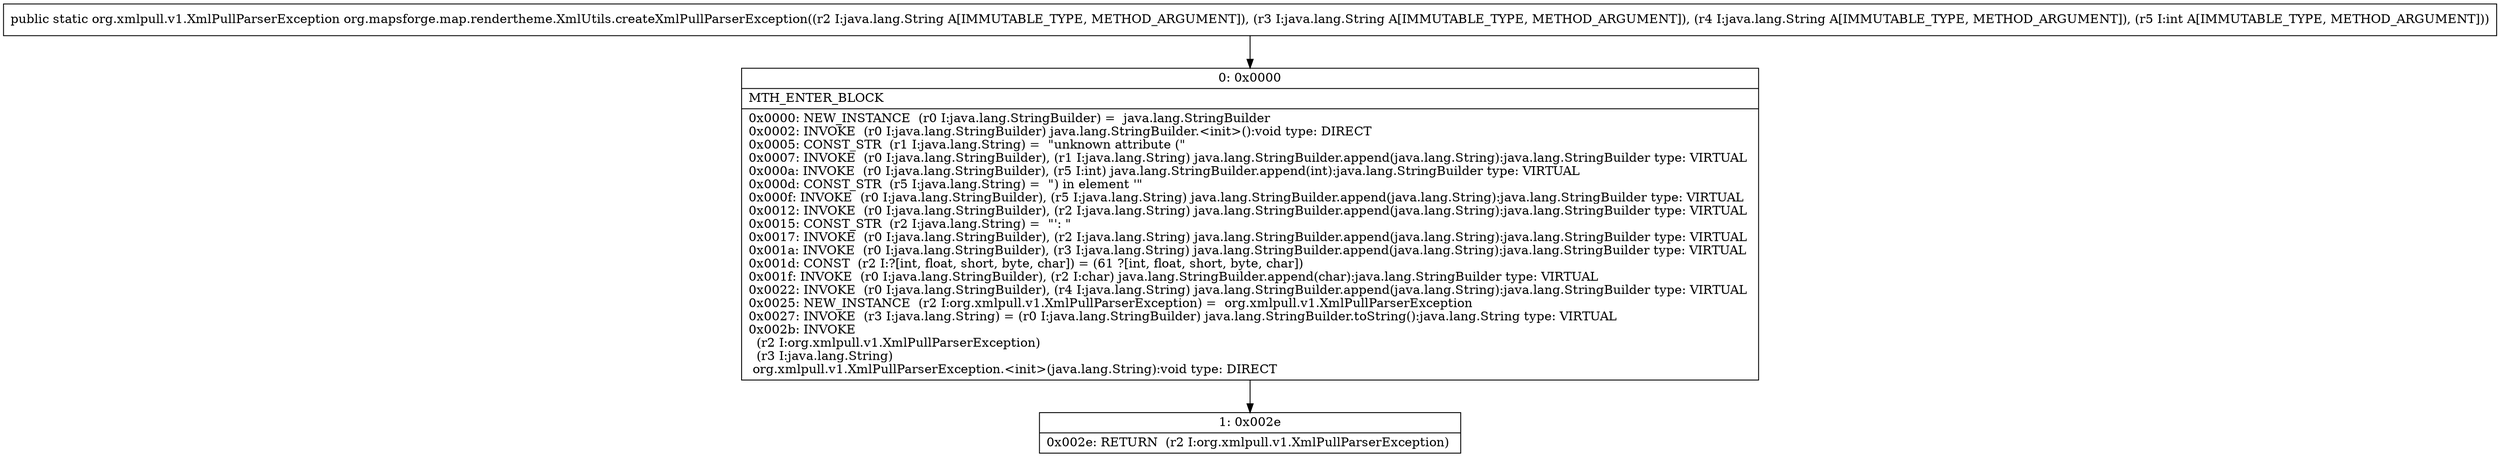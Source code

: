 digraph "CFG fororg.mapsforge.map.rendertheme.XmlUtils.createXmlPullParserException(Ljava\/lang\/String;Ljava\/lang\/String;Ljava\/lang\/String;I)Lorg\/xmlpull\/v1\/XmlPullParserException;" {
Node_0 [shape=record,label="{0\:\ 0x0000|MTH_ENTER_BLOCK\l|0x0000: NEW_INSTANCE  (r0 I:java.lang.StringBuilder) =  java.lang.StringBuilder \l0x0002: INVOKE  (r0 I:java.lang.StringBuilder) java.lang.StringBuilder.\<init\>():void type: DIRECT \l0x0005: CONST_STR  (r1 I:java.lang.String) =  \"unknown attribute (\" \l0x0007: INVOKE  (r0 I:java.lang.StringBuilder), (r1 I:java.lang.String) java.lang.StringBuilder.append(java.lang.String):java.lang.StringBuilder type: VIRTUAL \l0x000a: INVOKE  (r0 I:java.lang.StringBuilder), (r5 I:int) java.lang.StringBuilder.append(int):java.lang.StringBuilder type: VIRTUAL \l0x000d: CONST_STR  (r5 I:java.lang.String) =  \") in element '\" \l0x000f: INVOKE  (r0 I:java.lang.StringBuilder), (r5 I:java.lang.String) java.lang.StringBuilder.append(java.lang.String):java.lang.StringBuilder type: VIRTUAL \l0x0012: INVOKE  (r0 I:java.lang.StringBuilder), (r2 I:java.lang.String) java.lang.StringBuilder.append(java.lang.String):java.lang.StringBuilder type: VIRTUAL \l0x0015: CONST_STR  (r2 I:java.lang.String) =  \"': \" \l0x0017: INVOKE  (r0 I:java.lang.StringBuilder), (r2 I:java.lang.String) java.lang.StringBuilder.append(java.lang.String):java.lang.StringBuilder type: VIRTUAL \l0x001a: INVOKE  (r0 I:java.lang.StringBuilder), (r3 I:java.lang.String) java.lang.StringBuilder.append(java.lang.String):java.lang.StringBuilder type: VIRTUAL \l0x001d: CONST  (r2 I:?[int, float, short, byte, char]) = (61 ?[int, float, short, byte, char]) \l0x001f: INVOKE  (r0 I:java.lang.StringBuilder), (r2 I:char) java.lang.StringBuilder.append(char):java.lang.StringBuilder type: VIRTUAL \l0x0022: INVOKE  (r0 I:java.lang.StringBuilder), (r4 I:java.lang.String) java.lang.StringBuilder.append(java.lang.String):java.lang.StringBuilder type: VIRTUAL \l0x0025: NEW_INSTANCE  (r2 I:org.xmlpull.v1.XmlPullParserException) =  org.xmlpull.v1.XmlPullParserException \l0x0027: INVOKE  (r3 I:java.lang.String) = (r0 I:java.lang.StringBuilder) java.lang.StringBuilder.toString():java.lang.String type: VIRTUAL \l0x002b: INVOKE  \l  (r2 I:org.xmlpull.v1.XmlPullParserException)\l  (r3 I:java.lang.String)\l org.xmlpull.v1.XmlPullParserException.\<init\>(java.lang.String):void type: DIRECT \l}"];
Node_1 [shape=record,label="{1\:\ 0x002e|0x002e: RETURN  (r2 I:org.xmlpull.v1.XmlPullParserException) \l}"];
MethodNode[shape=record,label="{public static org.xmlpull.v1.XmlPullParserException org.mapsforge.map.rendertheme.XmlUtils.createXmlPullParserException((r2 I:java.lang.String A[IMMUTABLE_TYPE, METHOD_ARGUMENT]), (r3 I:java.lang.String A[IMMUTABLE_TYPE, METHOD_ARGUMENT]), (r4 I:java.lang.String A[IMMUTABLE_TYPE, METHOD_ARGUMENT]), (r5 I:int A[IMMUTABLE_TYPE, METHOD_ARGUMENT])) }"];
MethodNode -> Node_0;
Node_0 -> Node_1;
}

